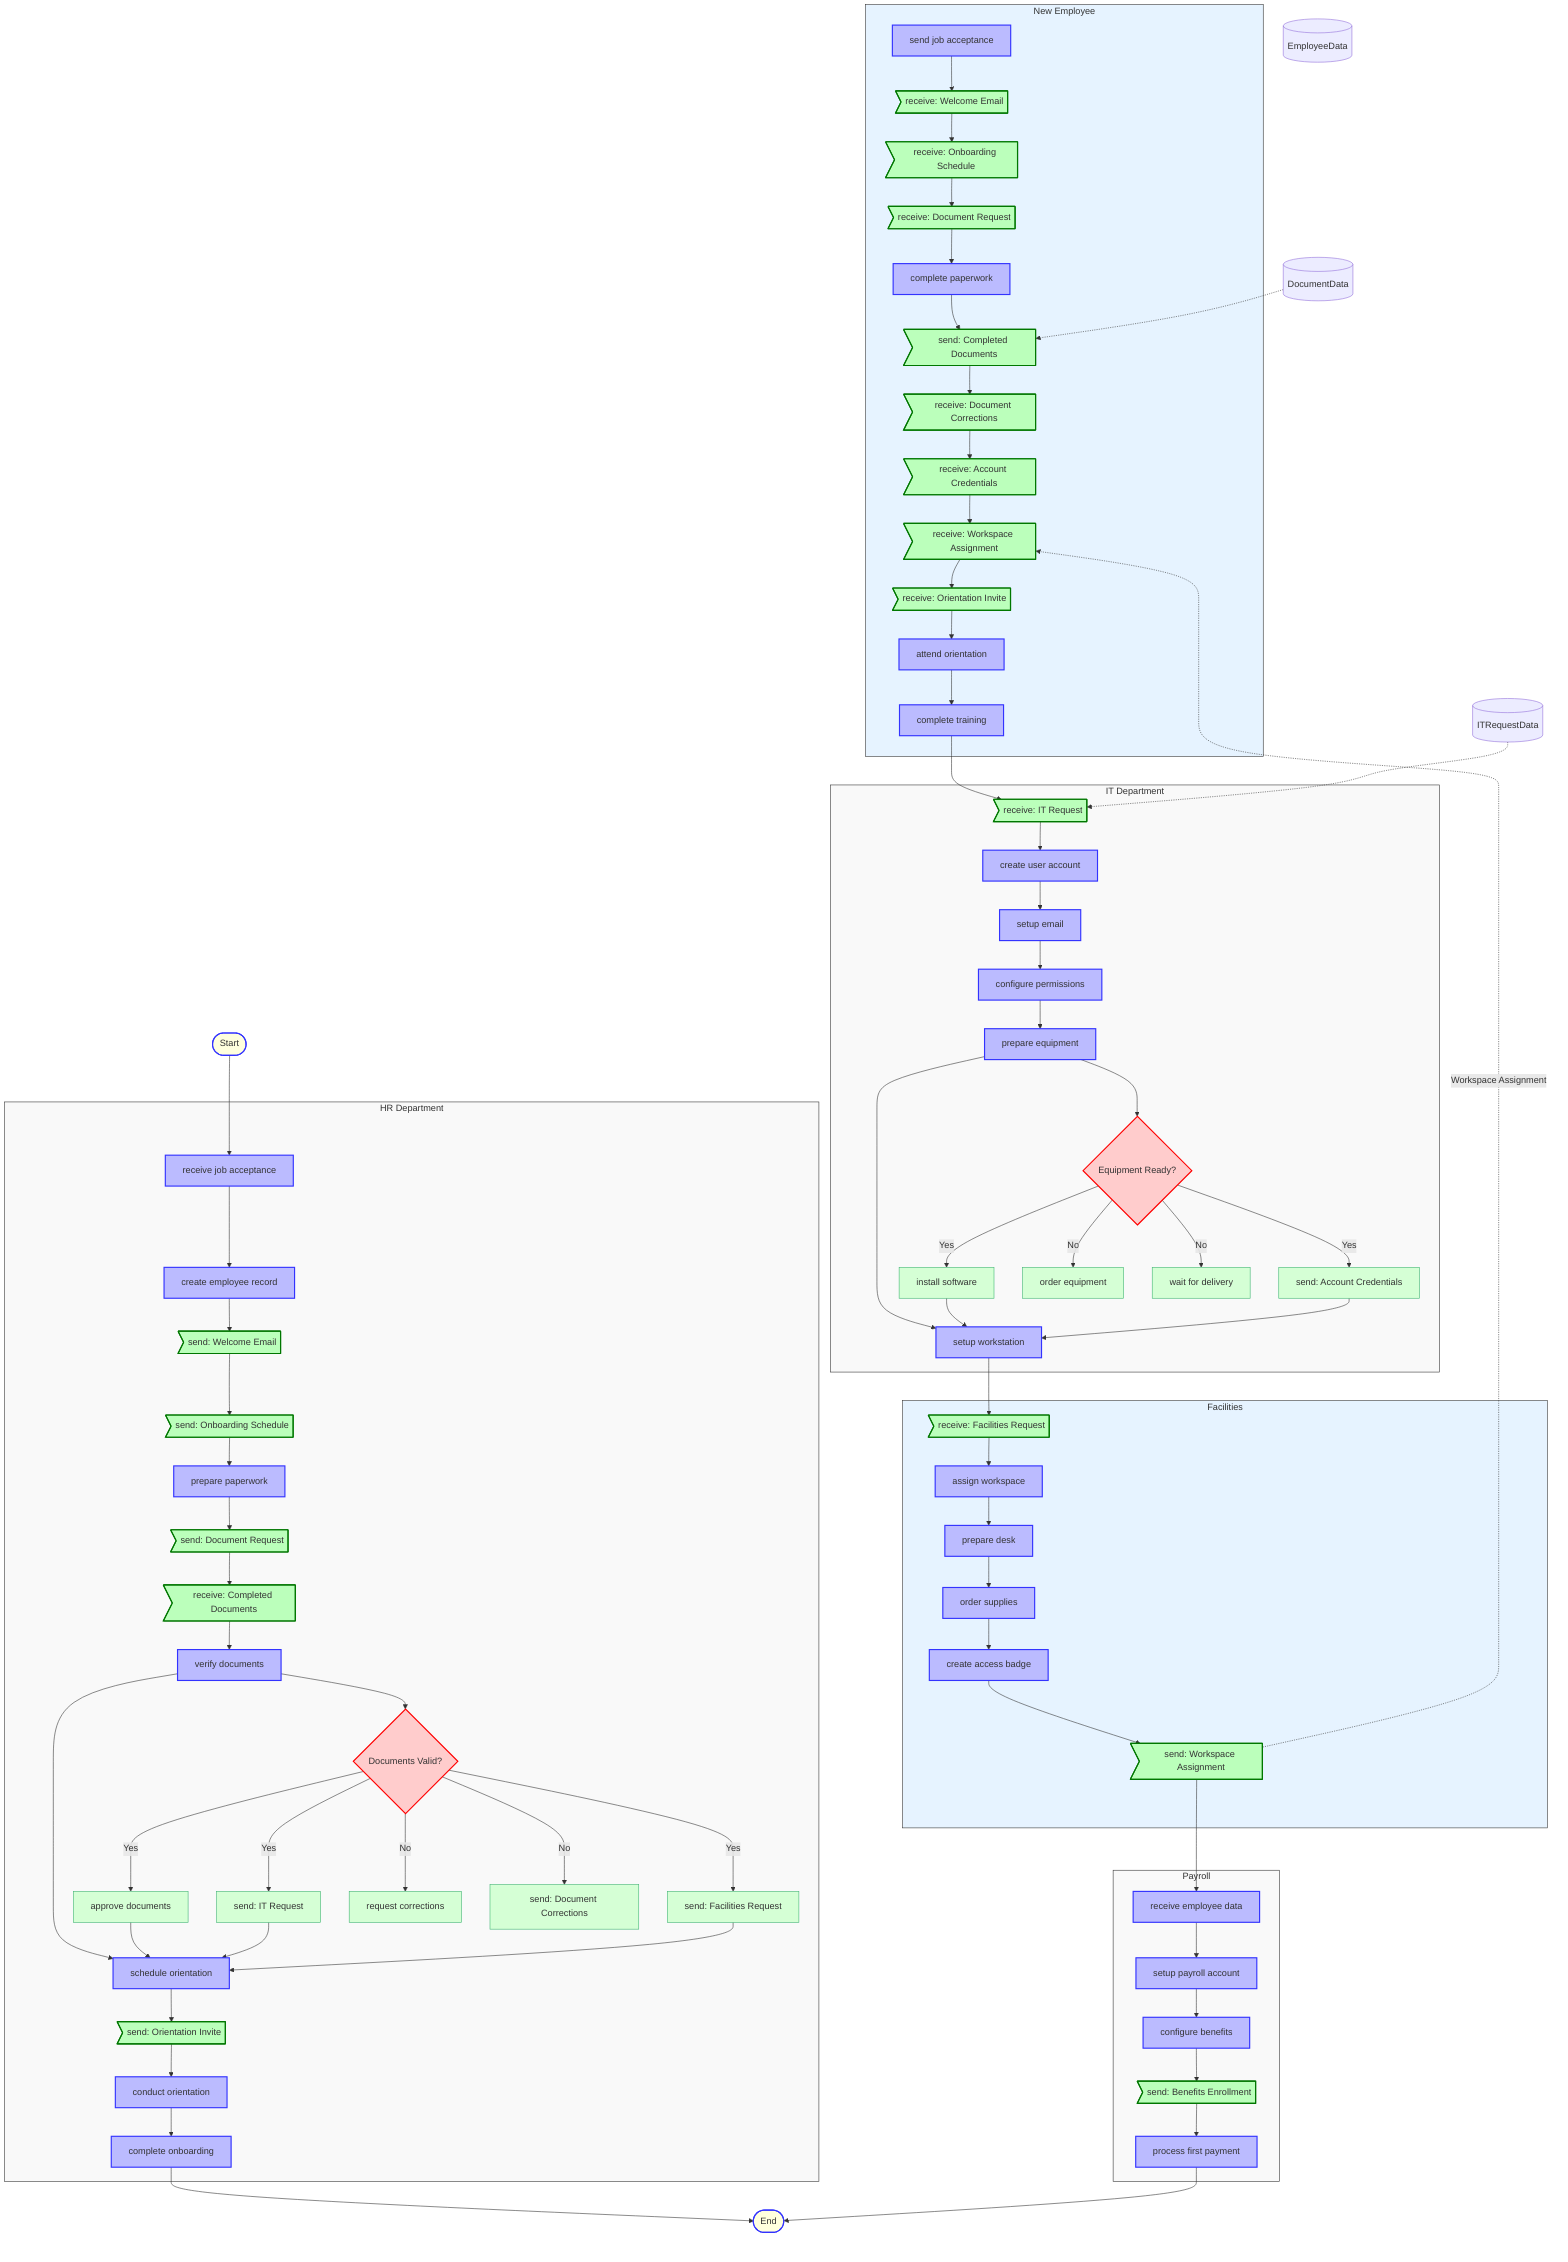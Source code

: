 flowchart TD
  %% Define node styles
  classDef event fill:#ffd,stroke:#33f,stroke-width:2px
  classDef task fill:#bbf,stroke:#33f,stroke-width:2px
  classDef message fill:#bfb,stroke:#070,stroke-width:2px
  classDef gateway fill:#fcc,stroke:#f00,stroke-width:2px
  classDef comment fill:#ffd,stroke:#bb0,stroke-width:1px
  classDef dataObject fill:#ececff,stroke:#9370db,stroke-width:1px
  classDef branch fill:#d5ffd5,stroke:#3cb371,stroke-width:1px
  process_start([Start]):::event
  process_end([End]):::event
  data_employeedata[(EmployeeData)]:::dataObject
  data_documentdata[(DocumentData)]:::dataObject
  data_itrequestdata[(ITRequestData)]:::dataObject
  subgraph sg0["HR Department"]
    hr_department_receive_job_acceptance[receive job acceptance]:::task
    hr_department_create_employee_record[create employee record]:::task
    hr_department_send_welcome_email>send: Welcome Email]:::message
    hr_department_send_onboarding_schedule>send: Onboarding Schedule]:::message
    hr_department_prepare_paperwork[prepare paperwork]:::task
    hr_department_send_document_request>send: Document Request]:::message
    hr_department_receive_completed_documents>receive: Completed Documents]:::message
    hr_department_verify_documents[verify documents]:::task
    hr_department_documents_valid{Documents Valid?}:::gateway
    hr_department_approve_documents["approve documents"]:::branch
    hr_department_send_it_request["send: IT Request"]:::branch
    hr_department_send_facilities_request["send: Facilities Request"]:::branch
    hr_department_request_corrections["request corrections"]:::branch
    hr_department_send_document_corrections["send: Document Corrections"]:::branch
    hr_department_schedule_orientation[schedule orientation]:::task
    hr_department_send_orientation_invite>send: Orientation Invite]:::message
    hr_department_conduct_orientation[conduct orientation]:::task
    hr_department_complete_onboarding[complete onboarding]:::task
  end
  subgraph sg1["New Employee"]
    new_employee_send_job_acceptance[send job acceptance]:::task
    new_employee_receive_welcome_email>receive: Welcome Email]:::message
    new_employee_receive_onboarding_schedule>receive: Onboarding Schedule]:::message
    new_employee_receive_document_request>receive: Document Request]:::message
    new_employee_complete_paperwork[complete paperwork]:::task
    new_employee_send_completed_documents>send: Completed Documents]:::message
    new_employee_receive_document_corrections>receive: Document Corrections]:::message
    new_employee_receive_account_credentials>receive: Account Credentials]:::message
    new_employee_receive_workspace_assignment>receive: Workspace Assignment]:::message
    new_employee_receive_orientation_invite>receive: Orientation Invite]:::message
    new_employee_attend_orientation[attend orientation]:::task
    new_employee_complete_training[complete training]:::task
  end
  subgraph sg2["IT Department"]
    it_department_receive_it_request>receive: IT Request]:::message
    it_department_create_user_account[create user account]:::task
    it_department_setup_email[setup email]:::task
    it_department_configure_permissions[configure permissions]:::task
    it_department_prepare_equipment[prepare equipment]:::task
    it_department_equipment_ready{Equipment Ready?}:::gateway
    it_department_install_software["install software"]:::branch
    it_department_send_account_credentials["send: Account Credentials"]:::branch
    it_department_order_equipment["order equipment"]:::branch
    it_department_wait_for_delivery["wait for delivery"]:::branch
    it_department_setup_workstation[setup workstation]:::task
  end
  subgraph sg3["Facilities"]
    facilities_receive_facilities_request>receive: Facilities Request]:::message
    facilities_assign_workspace[assign workspace]:::task
    facilities_prepare_desk[prepare desk]:::task
    facilities_order_supplies[order supplies]:::task
    facilities_create_access_badge[create access badge]:::task
    facilities_send_workspace_assignment>send: Workspace Assignment]:::message
  end
  subgraph sg4["Payroll"]
    payroll_receive_employee_data[receive employee data]:::task
    payroll_setup_payroll_account[setup payroll account]:::task
    payroll_configure_benefits[configure benefits]:::task
    payroll_send_benefits_enrollment>send: Benefits Enrollment]:::message
    payroll_process_first_payment[process first payment]:::task
  end
  style sg0 fill:#f9f9f9,stroke:#333,stroke-width:1px
  style sg1 fill:#e6f3ff,stroke:#333,stroke-width:1px
  style sg2 fill:#f9f9f9,stroke:#333,stroke-width:1px
  style sg3 fill:#e6f3ff,stroke:#333,stroke-width:1px
  style sg4 fill:#f9f9f9,stroke:#333,stroke-width:1px

  %% Sequence flows
  hr_department_receive_job_acceptance --> hr_department_create_employee_record
  hr_department_create_employee_record --> hr_department_send_welcome_email
  hr_department_send_welcome_email --> hr_department_send_onboarding_schedule
  hr_department_send_onboarding_schedule --> hr_department_prepare_paperwork
  hr_department_prepare_paperwork --> hr_department_send_document_request
  hr_department_send_document_request --> hr_department_receive_completed_documents
  hr_department_receive_completed_documents --> hr_department_verify_documents
  hr_department_verify_documents --> hr_department_documents_valid
  hr_department_verify_documents --> hr_department_schedule_orientation
  hr_department_schedule_orientation --> hr_department_send_orientation_invite
  hr_department_send_orientation_invite --> hr_department_conduct_orientation
  hr_department_conduct_orientation --> hr_department_complete_onboarding
  new_employee_send_job_acceptance --> new_employee_receive_welcome_email
  new_employee_receive_welcome_email --> new_employee_receive_onboarding_schedule
  new_employee_receive_onboarding_schedule --> new_employee_receive_document_request
  new_employee_receive_document_request --> new_employee_complete_paperwork
  new_employee_complete_paperwork --> new_employee_send_completed_documents
  new_employee_send_completed_documents --> new_employee_receive_document_corrections
  new_employee_receive_document_corrections --> new_employee_receive_account_credentials
  new_employee_receive_account_credentials --> new_employee_receive_workspace_assignment
  new_employee_receive_workspace_assignment --> new_employee_receive_orientation_invite
  new_employee_receive_orientation_invite --> new_employee_attend_orientation
  new_employee_attend_orientation --> new_employee_complete_training
  it_department_receive_it_request --> it_department_create_user_account
  it_department_create_user_account --> it_department_setup_email
  it_department_setup_email --> it_department_configure_permissions
  it_department_configure_permissions --> it_department_prepare_equipment
  it_department_prepare_equipment --> it_department_equipment_ready
  it_department_prepare_equipment --> it_department_setup_workstation
  facilities_receive_facilities_request --> facilities_assign_workspace
  facilities_assign_workspace --> facilities_prepare_desk
  facilities_prepare_desk --> facilities_order_supplies
  facilities_order_supplies --> facilities_create_access_badge
  facilities_create_access_badge --> facilities_send_workspace_assignment
  payroll_receive_employee_data --> payroll_setup_payroll_account
  payroll_setup_payroll_account --> payroll_configure_benefits
  payroll_configure_benefits --> payroll_send_benefits_enrollment
  payroll_send_benefits_enrollment --> payroll_process_first_payment
  hr_department_documents_valid -->|Yes| hr_department_approve_documents
  hr_department_documents_valid -->|Yes| hr_department_send_it_request
  hr_department_documents_valid -->|Yes| hr_department_send_facilities_request
  hr_department_documents_valid -->|No| hr_department_request_corrections
  hr_department_documents_valid -->|No| hr_department_send_document_corrections
  hr_department_approve_documents --> hr_department_schedule_orientation
  hr_department_send_it_request --> hr_department_schedule_orientation
  hr_department_send_facilities_request --> hr_department_schedule_orientation
  it_department_equipment_ready -->|Yes| it_department_install_software
  it_department_equipment_ready -->|Yes| it_department_send_account_credentials
  it_department_equipment_ready -->|No| it_department_order_equipment
  it_department_equipment_ready -->|No| it_department_wait_for_delivery
  it_department_install_software --> it_department_setup_workstation
  it_department_send_account_credentials --> it_department_setup_workstation
  new_employee_complete_training --> it_department_receive_it_request
  it_department_setup_workstation --> facilities_receive_facilities_request
  facilities_send_workspace_assignment --> payroll_receive_employee_data
  process_start --> hr_department_receive_job_acceptance
  hr_department_complete_onboarding --> process_end
  payroll_process_first_payment --> process_end
  %% Message flows
  facilities_send_workspace_assignment -.->|Workspace Assignment| new_employee_receive_workspace_assignment
  %% Data flows
  data_documentdata -.-> new_employee_send_completed_documents
  data_itrequestdata -.-> it_department_receive_it_request